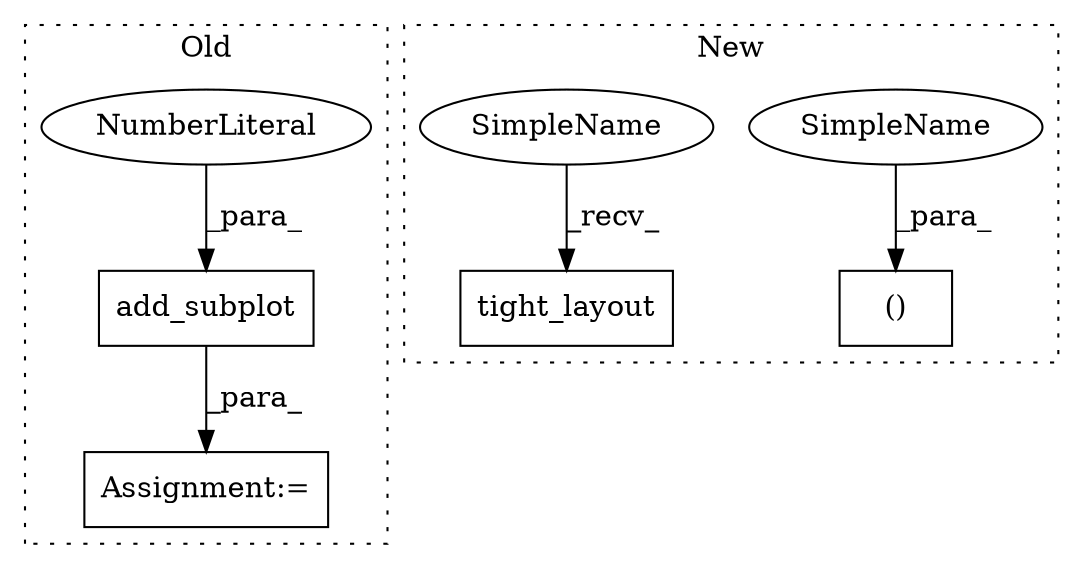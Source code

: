 digraph G {
subgraph cluster0 {
1 [label="add_subplot" a="32" s="379,396" l="12,1" shape="box"];
3 [label="Assignment:=" a="7" s="374" l="1" shape="box"];
4 [label="NumberLiteral" a="34" s="393" l="1" shape="ellipse"];
label = "Old";
style="dotted";
}
subgraph cluster1 {
2 [label="tight_layout" a="32" s="717" l="14" shape="box"];
5 [label="()" a="106" s="301" l="19" shape="box"];
6 [label="SimpleName" a="42" s="301" l="3" shape="ellipse"];
7 [label="SimpleName" a="42" s="713" l="3" shape="ellipse"];
label = "New";
style="dotted";
}
1 -> 3 [label="_para_"];
4 -> 1 [label="_para_"];
6 -> 5 [label="_para_"];
7 -> 2 [label="_recv_"];
}